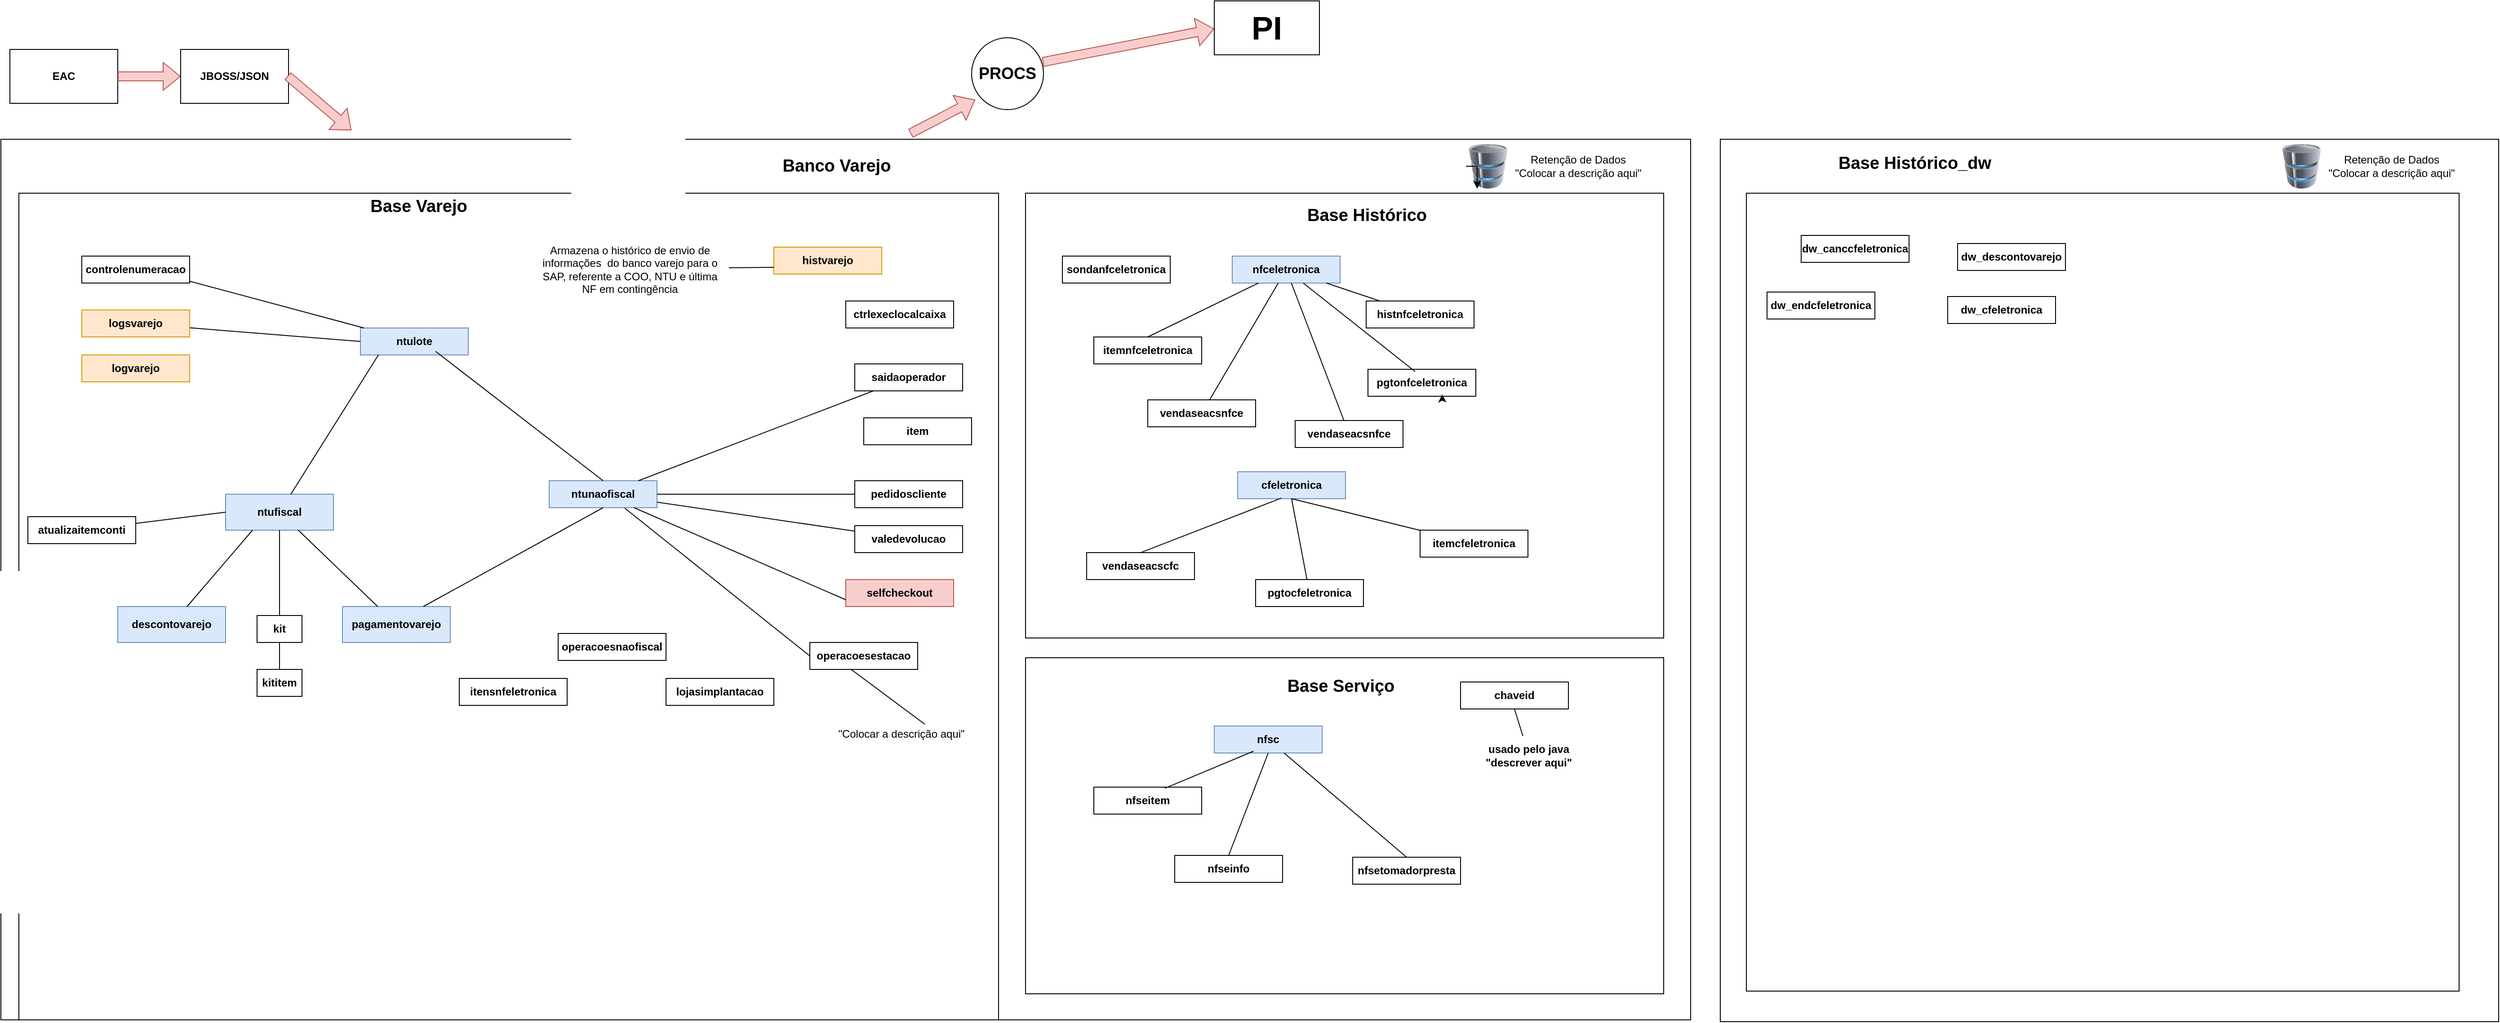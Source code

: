 <mxfile version="24.8.3">
  <diagram name="Página-1" id="FDauyTZt1tEnSKzN2Nx_">
    <mxGraphModel dx="1158" dy="628" grid="0" gridSize="10" guides="1" tooltips="1" connect="1" arrows="1" fold="1" page="1" pageScale="1" pageWidth="827" pageHeight="1169" math="0" shadow="0">
      <root>
        <mxCell id="0" />
        <mxCell id="1" parent="0" />
        <mxCell id="ISaxsZZ3wChS0lHazxAm-6" value="" style="rounded=0;whiteSpace=wrap;html=1;fontSize=18;" vertex="1" parent="1">
          <mxGeometry x="60" y="190" width="1880" height="980" as="geometry" />
        </mxCell>
        <mxCell id="ISaxsZZ3wChS0lHazxAm-1" value="&lt;b&gt;EAC&lt;/b&gt;" style="rounded=0;whiteSpace=wrap;html=1;" vertex="1" parent="1">
          <mxGeometry x="70" y="90" width="120" height="60" as="geometry" />
        </mxCell>
        <mxCell id="ISaxsZZ3wChS0lHazxAm-2" value="" style="shape=flexArrow;endArrow=classic;html=1;rounded=0;fillColor=#f8cecc;strokeColor=#b85450;" edge="1" parent="1">
          <mxGeometry width="50" height="50" relative="1" as="geometry">
            <mxPoint x="190" y="120" as="sourcePoint" />
            <mxPoint x="260" y="120" as="targetPoint" />
          </mxGeometry>
        </mxCell>
        <mxCell id="ISaxsZZ3wChS0lHazxAm-3" value="&lt;b&gt;JBOSS/JSON&lt;/b&gt;" style="rounded=0;whiteSpace=wrap;html=1;" vertex="1" parent="1">
          <mxGeometry x="260" y="90" width="120" height="60" as="geometry" />
        </mxCell>
        <mxCell id="ISaxsZZ3wChS0lHazxAm-4" value="" style="shape=flexArrow;endArrow=classic;html=1;rounded=0;fillColor=#f8cecc;strokeColor=#b85450;" edge="1" parent="1">
          <mxGeometry width="50" height="50" relative="1" as="geometry">
            <mxPoint x="379" y="119.5" as="sourcePoint" />
            <mxPoint x="450" y="180" as="targetPoint" />
          </mxGeometry>
        </mxCell>
        <mxCell id="ISaxsZZ3wChS0lHazxAm-5" value="" style="rounded=0;whiteSpace=wrap;html=1;" vertex="1" parent="1">
          <mxGeometry x="80" y="250" width="1090" height="920" as="geometry" />
        </mxCell>
        <mxCell id="ISaxsZZ3wChS0lHazxAm-7" value="&lt;b&gt;Base Varejo&lt;/b&gt;" style="text;html=1;align=center;verticalAlign=middle;whiteSpace=wrap;rounded=0;fontSize=19;" vertex="1" parent="1">
          <mxGeometry x="470" y="250" width="110" height="30" as="geometry" />
        </mxCell>
        <mxCell id="ISaxsZZ3wChS0lHazxAm-8" value="&lt;b&gt;controlenumeracao&lt;/b&gt;" style="rounded=0;whiteSpace=wrap;html=1;" vertex="1" parent="1">
          <mxGeometry x="150" y="320" width="120" height="30" as="geometry" />
        </mxCell>
        <mxCell id="ISaxsZZ3wChS0lHazxAm-9" value="&lt;b&gt;logsvarejo&lt;/b&gt;" style="rounded=0;whiteSpace=wrap;html=1;fillColor=#ffe6cc;strokeColor=#d79b00;" vertex="1" parent="1">
          <mxGeometry x="150" y="380" width="120" height="30" as="geometry" />
        </mxCell>
        <mxCell id="ISaxsZZ3wChS0lHazxAm-10" value="&lt;b&gt;logvarejo&lt;/b&gt;" style="rounded=0;whiteSpace=wrap;html=1;fillColor=#ffe6cc;strokeColor=#d79b00;" vertex="1" parent="1">
          <mxGeometry x="150" y="430" width="120" height="30" as="geometry" />
        </mxCell>
        <mxCell id="ISaxsZZ3wChS0lHazxAm-11" value="&lt;b&gt;ntulote&lt;/b&gt;" style="rounded=0;whiteSpace=wrap;html=1;fillColor=#dae8fc;strokeColor=#6c8ebf;" vertex="1" parent="1">
          <mxGeometry x="460" y="400" width="120" height="30" as="geometry" />
        </mxCell>
        <mxCell id="ISaxsZZ3wChS0lHazxAm-12" value="" style="endArrow=none;html=1;rounded=0;exitX=0;exitY=0.5;exitDx=0;exitDy=0;" edge="1" parent="1" source="ISaxsZZ3wChS0lHazxAm-11" target="ISaxsZZ3wChS0lHazxAm-9">
          <mxGeometry width="50" height="50" relative="1" as="geometry">
            <mxPoint x="520" y="420" as="sourcePoint" />
            <mxPoint x="570" y="370" as="targetPoint" />
          </mxGeometry>
        </mxCell>
        <mxCell id="ISaxsZZ3wChS0lHazxAm-13" value="" style="endArrow=none;html=1;rounded=0;" edge="1" parent="1" source="ISaxsZZ3wChS0lHazxAm-11">
          <mxGeometry width="50" height="50" relative="1" as="geometry">
            <mxPoint x="460" y="340" as="sourcePoint" />
            <mxPoint x="270" y="348" as="targetPoint" />
          </mxGeometry>
        </mxCell>
        <mxCell id="ISaxsZZ3wChS0lHazxAm-14" value="&lt;b&gt;ntufiscal&lt;/b&gt;" style="rounded=0;whiteSpace=wrap;html=1;fillColor=#dae8fc;strokeColor=#6c8ebf;" vertex="1" parent="1">
          <mxGeometry x="310" y="585" width="120" height="40" as="geometry" />
        </mxCell>
        <mxCell id="ISaxsZZ3wChS0lHazxAm-15" value="" style="endArrow=none;html=1;rounded=0;exitX=0.167;exitY=1;exitDx=0;exitDy=0;exitPerimeter=0;" edge="1" parent="1" source="ISaxsZZ3wChS0lHazxAm-11" target="ISaxsZZ3wChS0lHazxAm-14">
          <mxGeometry width="50" height="50" relative="1" as="geometry">
            <mxPoint x="470" y="425" as="sourcePoint" />
            <mxPoint x="280" y="433" as="targetPoint" />
          </mxGeometry>
        </mxCell>
        <mxCell id="ISaxsZZ3wChS0lHazxAm-16" value="&lt;b&gt;atualizaitemconti&lt;/b&gt;" style="rounded=0;whiteSpace=wrap;html=1;" vertex="1" parent="1">
          <mxGeometry x="90" y="610" width="120" height="30" as="geometry" />
        </mxCell>
        <mxCell id="ISaxsZZ3wChS0lHazxAm-18" value="" style="endArrow=none;html=1;rounded=0;exitX=0;exitY=0.5;exitDx=0;exitDy=0;" edge="1" parent="1" source="ISaxsZZ3wChS0lHazxAm-14" target="ISaxsZZ3wChS0lHazxAm-16">
          <mxGeometry width="50" height="50" relative="1" as="geometry">
            <mxPoint x="320" y="600" as="sourcePoint" />
            <mxPoint x="130" y="585" as="targetPoint" />
          </mxGeometry>
        </mxCell>
        <mxCell id="ISaxsZZ3wChS0lHazxAm-19" value="&lt;b&gt;descontovarejo&lt;/b&gt;" style="rounded=0;whiteSpace=wrap;html=1;fillColor=#dae8fc;strokeColor=#6c8ebf;" vertex="1" parent="1">
          <mxGeometry x="190" y="710" width="120" height="40" as="geometry" />
        </mxCell>
        <mxCell id="ISaxsZZ3wChS0lHazxAm-20" value="" style="endArrow=none;html=1;rounded=0;exitX=0.25;exitY=1;exitDx=0;exitDy=0;" edge="1" parent="1" source="ISaxsZZ3wChS0lHazxAm-14" target="ISaxsZZ3wChS0lHazxAm-19">
          <mxGeometry width="50" height="50" relative="1" as="geometry">
            <mxPoint x="320" y="615" as="sourcePoint" />
            <mxPoint x="220" y="628" as="targetPoint" />
          </mxGeometry>
        </mxCell>
        <mxCell id="ISaxsZZ3wChS0lHazxAm-21" value="&lt;b&gt;kit&lt;/b&gt;" style="rounded=0;whiteSpace=wrap;html=1;" vertex="1" parent="1">
          <mxGeometry x="345" y="720" width="50" height="30" as="geometry" />
        </mxCell>
        <mxCell id="ISaxsZZ3wChS0lHazxAm-22" value="" style="endArrow=none;html=1;rounded=0;" edge="1" parent="1" source="ISaxsZZ3wChS0lHazxAm-14" target="ISaxsZZ3wChS0lHazxAm-21">
          <mxGeometry width="50" height="50" relative="1" as="geometry">
            <mxPoint x="350" y="635" as="sourcePoint" />
            <mxPoint x="277" y="720" as="targetPoint" />
          </mxGeometry>
        </mxCell>
        <mxCell id="ISaxsZZ3wChS0lHazxAm-23" value="&lt;b&gt;pagamentovarejo&lt;/b&gt;" style="rounded=0;whiteSpace=wrap;html=1;fillColor=#dae8fc;strokeColor=#6c8ebf;" vertex="1" parent="1">
          <mxGeometry x="440" y="710" width="120" height="40" as="geometry" />
        </mxCell>
        <mxCell id="ISaxsZZ3wChS0lHazxAm-24" value="" style="endArrow=none;html=1;rounded=0;" edge="1" parent="1" source="ISaxsZZ3wChS0lHazxAm-14" target="ISaxsZZ3wChS0lHazxAm-23">
          <mxGeometry width="50" height="50" relative="1" as="geometry">
            <mxPoint x="380" y="635" as="sourcePoint" />
            <mxPoint x="380" y="730" as="targetPoint" />
          </mxGeometry>
        </mxCell>
        <mxCell id="ISaxsZZ3wChS0lHazxAm-26" value="&lt;b&gt;kititem&lt;/b&gt;" style="rounded=0;whiteSpace=wrap;html=1;" vertex="1" parent="1">
          <mxGeometry x="345" y="780" width="50" height="30" as="geometry" />
        </mxCell>
        <mxCell id="ISaxsZZ3wChS0lHazxAm-27" value="" style="endArrow=none;html=1;rounded=0;exitX=0.5;exitY=1;exitDx=0;exitDy=0;" edge="1" parent="1" source="ISaxsZZ3wChS0lHazxAm-21" target="ISaxsZZ3wChS0lHazxAm-26">
          <mxGeometry width="50" height="50" relative="1" as="geometry">
            <mxPoint x="420" y="725" as="sourcePoint" />
            <mxPoint x="508" y="810" as="targetPoint" />
          </mxGeometry>
        </mxCell>
        <mxCell id="ISaxsZZ3wChS0lHazxAm-29" value="&lt;b&gt;ntunaofiscal&lt;/b&gt;" style="rounded=0;whiteSpace=wrap;html=1;fillColor=#dae8fc;strokeColor=#6c8ebf;" vertex="1" parent="1">
          <mxGeometry x="670" y="570" width="120" height="30" as="geometry" />
        </mxCell>
        <mxCell id="ISaxsZZ3wChS0lHazxAm-30" value="" style="endArrow=none;html=1;rounded=0;exitX=0.697;exitY=0.867;exitDx=0;exitDy=0;exitPerimeter=0;entryX=0.5;entryY=0;entryDx=0;entryDy=0;" edge="1" parent="1" source="ISaxsZZ3wChS0lHazxAm-11" target="ISaxsZZ3wChS0lHazxAm-29">
          <mxGeometry width="50" height="50" relative="1" as="geometry">
            <mxPoint x="490" y="440" as="sourcePoint" />
            <mxPoint x="393" y="595" as="targetPoint" />
          </mxGeometry>
        </mxCell>
        <mxCell id="ISaxsZZ3wChS0lHazxAm-31" value="" style="endArrow=none;html=1;rounded=0;exitX=0.5;exitY=1;exitDx=0;exitDy=0;entryX=0.75;entryY=0;entryDx=0;entryDy=0;" edge="1" parent="1" source="ISaxsZZ3wChS0lHazxAm-29" target="ISaxsZZ3wChS0lHazxAm-23">
          <mxGeometry width="50" height="50" relative="1" as="geometry">
            <mxPoint x="401" y="635" as="sourcePoint" />
            <mxPoint x="489" y="720" as="targetPoint" />
          </mxGeometry>
        </mxCell>
        <mxCell id="ISaxsZZ3wChS0lHazxAm-33" value="&lt;b&gt;ctrlexeclocalcaixa&lt;/b&gt;" style="rounded=0;whiteSpace=wrap;html=1;" vertex="1" parent="1">
          <mxGeometry x="1000" y="370" width="120" height="30" as="geometry" />
        </mxCell>
        <mxCell id="ISaxsZZ3wChS0lHazxAm-34" value="&lt;b&gt;saidaoperador&lt;/b&gt;" style="rounded=0;whiteSpace=wrap;html=1;" vertex="1" parent="1">
          <mxGeometry x="1010" y="440" width="120" height="30" as="geometry" />
        </mxCell>
        <mxCell id="ISaxsZZ3wChS0lHazxAm-35" value="" style="endArrow=none;html=1;rounded=0;" edge="1" parent="1" source="ISaxsZZ3wChS0lHazxAm-29" target="ISaxsZZ3wChS0lHazxAm-34">
          <mxGeometry width="50" height="50" relative="1" as="geometry">
            <mxPoint x="554" y="436" as="sourcePoint" />
            <mxPoint x="740" y="580" as="targetPoint" />
          </mxGeometry>
        </mxCell>
        <mxCell id="ISaxsZZ3wChS0lHazxAm-36" value="&lt;b&gt;item&lt;/b&gt;" style="rounded=0;whiteSpace=wrap;html=1;" vertex="1" parent="1">
          <mxGeometry x="1020" y="500" width="120" height="30" as="geometry" />
        </mxCell>
        <mxCell id="ISaxsZZ3wChS0lHazxAm-37" value="&lt;b&gt;pedidoscliente&lt;/b&gt;" style="rounded=0;whiteSpace=wrap;html=1;" vertex="1" parent="1">
          <mxGeometry x="1010" y="570" width="120" height="30" as="geometry" />
        </mxCell>
        <mxCell id="ISaxsZZ3wChS0lHazxAm-38" value="" style="endArrow=none;html=1;rounded=0;" edge="1" parent="1" source="ISaxsZZ3wChS0lHazxAm-29" target="ISaxsZZ3wChS0lHazxAm-37">
          <mxGeometry width="50" height="50" relative="1" as="geometry">
            <mxPoint x="779" y="580" as="sourcePoint" />
            <mxPoint x="1041" y="480" as="targetPoint" />
          </mxGeometry>
        </mxCell>
        <mxCell id="ISaxsZZ3wChS0lHazxAm-39" value="&lt;b&gt;valedevolucao&lt;/b&gt;" style="rounded=0;whiteSpace=wrap;html=1;" vertex="1" parent="1">
          <mxGeometry x="1010" y="620" width="120" height="30" as="geometry" />
        </mxCell>
        <mxCell id="ISaxsZZ3wChS0lHazxAm-40" value="" style="endArrow=none;html=1;rounded=0;" edge="1" parent="1" source="ISaxsZZ3wChS0lHazxAm-29" target="ISaxsZZ3wChS0lHazxAm-39">
          <mxGeometry width="50" height="50" relative="1" as="geometry">
            <mxPoint x="800" y="595" as="sourcePoint" />
            <mxPoint x="1020" y="595" as="targetPoint" />
          </mxGeometry>
        </mxCell>
        <mxCell id="ISaxsZZ3wChS0lHazxAm-41" value="&lt;b&gt;selfcheckout&lt;/b&gt;" style="rounded=0;whiteSpace=wrap;html=1;fillColor=#f8cecc;strokeColor=#b85450;" vertex="1" parent="1">
          <mxGeometry x="1000" y="680" width="120" height="30" as="geometry" />
        </mxCell>
        <mxCell id="ISaxsZZ3wChS0lHazxAm-42" value="" style="endArrow=none;html=1;rounded=0;entryX=0;entryY=0.75;entryDx=0;entryDy=0;" edge="1" parent="1" source="ISaxsZZ3wChS0lHazxAm-29" target="ISaxsZZ3wChS0lHazxAm-41">
          <mxGeometry width="50" height="50" relative="1" as="geometry">
            <mxPoint x="800" y="604" as="sourcePoint" />
            <mxPoint x="1020" y="636" as="targetPoint" />
          </mxGeometry>
        </mxCell>
        <mxCell id="ISaxsZZ3wChS0lHazxAm-43" value="&lt;b&gt;operacoesestacao&lt;/b&gt;" style="rounded=0;whiteSpace=wrap;html=1;" vertex="1" parent="1">
          <mxGeometry x="960" y="750" width="120" height="30" as="geometry" />
        </mxCell>
        <mxCell id="ISaxsZZ3wChS0lHazxAm-44" value="" style="endArrow=none;html=1;rounded=0;entryX=0;entryY=0.5;entryDx=0;entryDy=0;exitX=0.701;exitY=1.016;exitDx=0;exitDy=0;exitPerimeter=0;" edge="1" parent="1" source="ISaxsZZ3wChS0lHazxAm-29" target="ISaxsZZ3wChS0lHazxAm-43">
          <mxGeometry width="50" height="50" relative="1" as="geometry">
            <mxPoint x="774" y="610" as="sourcePoint" />
            <mxPoint x="1010" y="713" as="targetPoint" />
          </mxGeometry>
        </mxCell>
        <mxCell id="ISaxsZZ3wChS0lHazxAm-45" value="&lt;b&gt;operacoesnaofiscal&lt;/b&gt;" style="rounded=0;whiteSpace=wrap;html=1;" vertex="1" parent="1">
          <mxGeometry x="680" y="740" width="120" height="30" as="geometry" />
        </mxCell>
        <mxCell id="ISaxsZZ3wChS0lHazxAm-46" value="&lt;b&gt;itensnfeletronica&lt;/b&gt;" style="rounded=0;whiteSpace=wrap;html=1;" vertex="1" parent="1">
          <mxGeometry x="570" y="790" width="120" height="30" as="geometry" />
        </mxCell>
        <mxCell id="ISaxsZZ3wChS0lHazxAm-47" value="&lt;b&gt;lojasimplantacao&lt;/b&gt;" style="rounded=0;whiteSpace=wrap;html=1;" vertex="1" parent="1">
          <mxGeometry x="800" y="790" width="120" height="30" as="geometry" />
        </mxCell>
        <mxCell id="ISaxsZZ3wChS0lHazxAm-48" value="&lt;b&gt;histvarejo&lt;/b&gt;" style="rounded=0;whiteSpace=wrap;html=1;fillColor=#ffe6cc;strokeColor=#d79b00;" vertex="1" parent="1">
          <mxGeometry x="920" y="310" width="120" height="30" as="geometry" />
        </mxCell>
        <mxCell id="ISaxsZZ3wChS0lHazxAm-49" value="" style="endArrow=none;html=1;rounded=0;entryX=0;entryY=0.75;entryDx=0;entryDy=0;" edge="1" parent="1" target="ISaxsZZ3wChS0lHazxAm-48">
          <mxGeometry width="50" height="50" relative="1" as="geometry">
            <mxPoint x="870" y="333" as="sourcePoint" />
            <mxPoint x="870" y="430" as="targetPoint" />
          </mxGeometry>
        </mxCell>
        <mxCell id="ISaxsZZ3wChS0lHazxAm-50" value="Armazena o histórico de envio de informações&amp;nbsp; do banco varejo para o SAP, referente a COO, NTU e última NF em contingência" style="text;html=1;align=center;verticalAlign=middle;whiteSpace=wrap;rounded=0;" vertex="1" parent="1">
          <mxGeometry x="660" y="295" width="200" height="80" as="geometry" />
        </mxCell>
        <mxCell id="ISaxsZZ3wChS0lHazxAm-51" value="" style="image;html=1;image=img/lib/clip_art/computers/Database_128x128.png" vertex="1" parent="1">
          <mxGeometry x="1690" y="195" width="50" height="50" as="geometry" />
        </mxCell>
        <mxCell id="ISaxsZZ3wChS0lHazxAm-52" value="Retenção de Dados&lt;div&gt;&quot;Colocar a descrição aqui&quot;&lt;/div&gt;" style="text;html=1;align=center;verticalAlign=middle;whiteSpace=wrap;rounded=0;" vertex="1" parent="1">
          <mxGeometry x="1740" y="195" width="150" height="50" as="geometry" />
        </mxCell>
        <mxCell id="ISaxsZZ3wChS0lHazxAm-53" value="" style="rounded=0;whiteSpace=wrap;html=1;" vertex="1" parent="1">
          <mxGeometry x="1200" y="250" width="710" height="495" as="geometry" />
        </mxCell>
        <mxCell id="ISaxsZZ3wChS0lHazxAm-54" value="&lt;b&gt;Banco Varejo&lt;/b&gt;" style="text;html=1;align=center;verticalAlign=middle;whiteSpace=wrap;rounded=0;fontSize=19;" vertex="1" parent="1">
          <mxGeometry x="920" y="205" width="140" height="30" as="geometry" />
        </mxCell>
        <mxCell id="ISaxsZZ3wChS0lHazxAm-56" style="edgeStyle=orthogonalEdgeStyle;rounded=0;orthogonalLoop=1;jettySize=auto;html=1;exitX=0;exitY=0.5;exitDx=0;exitDy=0;entryX=0.25;entryY=1;entryDx=0;entryDy=0;" edge="1" parent="1" source="ISaxsZZ3wChS0lHazxAm-51" target="ISaxsZZ3wChS0lHazxAm-51">
          <mxGeometry relative="1" as="geometry" />
        </mxCell>
        <mxCell id="ISaxsZZ3wChS0lHazxAm-57" value="&lt;b&gt;Base Histórico&lt;/b&gt;" style="text;html=1;align=center;verticalAlign=middle;whiteSpace=wrap;rounded=0;fontSize=19;" vertex="1" parent="1">
          <mxGeometry x="1500" y="260" width="160" height="30" as="geometry" />
        </mxCell>
        <mxCell id="ISaxsZZ3wChS0lHazxAm-58" value="&lt;b&gt;sondanfceletronica&lt;/b&gt;" style="rounded=0;whiteSpace=wrap;html=1;" vertex="1" parent="1">
          <mxGeometry x="1241" y="320" width="120" height="30" as="geometry" />
        </mxCell>
        <mxCell id="ISaxsZZ3wChS0lHazxAm-59" value="&lt;b&gt;nfceletronica&lt;/b&gt;" style="rounded=0;whiteSpace=wrap;html=1;fillColor=#dae8fc;strokeColor=#6c8ebf;" vertex="1" parent="1">
          <mxGeometry x="1430" y="320" width="120" height="30" as="geometry" />
        </mxCell>
        <mxCell id="ISaxsZZ3wChS0lHazxAm-61" value="&lt;b&gt;histnfceletronica&lt;/b&gt;" style="rounded=0;whiteSpace=wrap;html=1;" vertex="1" parent="1">
          <mxGeometry x="1579" y="370" width="120" height="30" as="geometry" />
        </mxCell>
        <mxCell id="ISaxsZZ3wChS0lHazxAm-62" value="&lt;b&gt;itemnfceletronica&lt;/b&gt;" style="rounded=0;whiteSpace=wrap;html=1;" vertex="1" parent="1">
          <mxGeometry x="1276" y="410" width="120" height="30" as="geometry" />
        </mxCell>
        <mxCell id="ISaxsZZ3wChS0lHazxAm-63" value="" style="endArrow=none;html=1;rounded=0;exitX=0.5;exitY=0;exitDx=0;exitDy=0;" edge="1" parent="1" source="ISaxsZZ3wChS0lHazxAm-62" target="ISaxsZZ3wChS0lHazxAm-59">
          <mxGeometry width="50" height="50" relative="1" as="geometry">
            <mxPoint x="1343" y="503" as="sourcePoint" />
            <mxPoint x="1605" y="403" as="targetPoint" />
          </mxGeometry>
        </mxCell>
        <mxCell id="ISaxsZZ3wChS0lHazxAm-64" value="&lt;b&gt;vendaseacsnfce&lt;/b&gt;" style="rounded=0;whiteSpace=wrap;html=1;" vertex="1" parent="1">
          <mxGeometry x="1336" y="480" width="120" height="30" as="geometry" />
        </mxCell>
        <mxCell id="ISaxsZZ3wChS0lHazxAm-65" value="" style="endArrow=none;html=1;rounded=0;" edge="1" parent="1" source="ISaxsZZ3wChS0lHazxAm-61" target="ISaxsZZ3wChS0lHazxAm-59">
          <mxGeometry width="50" height="50" relative="1" as="geometry">
            <mxPoint x="1346" y="420" as="sourcePoint" />
            <mxPoint x="1469" y="360" as="targetPoint" />
          </mxGeometry>
        </mxCell>
        <mxCell id="ISaxsZZ3wChS0lHazxAm-66" value="&lt;b&gt;pgtonfceletronica&lt;/b&gt;" style="rounded=0;whiteSpace=wrap;html=1;" vertex="1" parent="1">
          <mxGeometry x="1581" y="446" width="120" height="30" as="geometry" />
        </mxCell>
        <mxCell id="ISaxsZZ3wChS0lHazxAm-67" value="" style="endArrow=none;html=1;rounded=0;exitX=0.437;exitY=0.082;exitDx=0;exitDy=0;exitPerimeter=0;" edge="1" parent="1" source="ISaxsZZ3wChS0lHazxAm-66" target="ISaxsZZ3wChS0lHazxAm-59">
          <mxGeometry width="50" height="50" relative="1" as="geometry">
            <mxPoint x="1604" y="380" as="sourcePoint" />
            <mxPoint x="1545" y="360" as="targetPoint" />
          </mxGeometry>
        </mxCell>
        <mxCell id="ISaxsZZ3wChS0lHazxAm-68" style="edgeStyle=orthogonalEdgeStyle;rounded=0;orthogonalLoop=1;jettySize=auto;html=1;exitX=0.75;exitY=1;exitDx=0;exitDy=0;entryX=0.688;entryY=0.929;entryDx=0;entryDy=0;entryPerimeter=0;" edge="1" parent="1" source="ISaxsZZ3wChS0lHazxAm-66" target="ISaxsZZ3wChS0lHazxAm-66">
          <mxGeometry relative="1" as="geometry" />
        </mxCell>
        <mxCell id="ISaxsZZ3wChS0lHazxAm-69" value="" style="endArrow=none;html=1;rounded=0;" edge="1" parent="1" source="ISaxsZZ3wChS0lHazxAm-64" target="ISaxsZZ3wChS0lHazxAm-59">
          <mxGeometry width="50" height="50" relative="1" as="geometry">
            <mxPoint x="1643" y="458" as="sourcePoint" />
            <mxPoint x="1519" y="360" as="targetPoint" />
          </mxGeometry>
        </mxCell>
        <mxCell id="ISaxsZZ3wChS0lHazxAm-70" value="&lt;b&gt;vendaseacsnfce&lt;/b&gt;" style="rounded=0;whiteSpace=wrap;html=1;" vertex="1" parent="1">
          <mxGeometry x="1500" y="503" width="120" height="30" as="geometry" />
        </mxCell>
        <mxCell id="ISaxsZZ3wChS0lHazxAm-71" value="" style="endArrow=none;html=1;rounded=0;" edge="1" parent="1" source="ISaxsZZ3wChS0lHazxAm-70" target="ISaxsZZ3wChS0lHazxAm-59">
          <mxGeometry width="50" height="50" relative="1" as="geometry">
            <mxPoint x="1415" y="490" as="sourcePoint" />
            <mxPoint x="1491" y="360" as="targetPoint" />
          </mxGeometry>
        </mxCell>
        <mxCell id="ISaxsZZ3wChS0lHazxAm-72" value="&lt;b&gt;cfeletronica&lt;/b&gt;" style="rounded=0;whiteSpace=wrap;html=1;fillColor=#dae8fc;strokeColor=#6c8ebf;" vertex="1" parent="1">
          <mxGeometry x="1436" y="560" width="120" height="30" as="geometry" />
        </mxCell>
        <mxCell id="ISaxsZZ3wChS0lHazxAm-73" value="&lt;b&gt;vendaseacscfc&lt;/b&gt;" style="rounded=0;whiteSpace=wrap;html=1;" vertex="1" parent="1">
          <mxGeometry x="1268" y="650" width="120" height="30" as="geometry" />
        </mxCell>
        <mxCell id="ISaxsZZ3wChS0lHazxAm-74" value="&lt;b&gt;pgtocfeletronica&lt;/b&gt;" style="rounded=0;whiteSpace=wrap;html=1;" vertex="1" parent="1">
          <mxGeometry x="1456" y="680" width="120" height="30" as="geometry" />
        </mxCell>
        <mxCell id="ISaxsZZ3wChS0lHazxAm-75" value="&lt;b&gt;itemcfeletronica&lt;/b&gt;" style="rounded=0;whiteSpace=wrap;html=1;" vertex="1" parent="1">
          <mxGeometry x="1639" y="625" width="120" height="30" as="geometry" />
        </mxCell>
        <mxCell id="ISaxsZZ3wChS0lHazxAm-76" value="" style="endArrow=none;html=1;rounded=0;entryX=0.5;entryY=1;entryDx=0;entryDy=0;" edge="1" parent="1" source="ISaxsZZ3wChS0lHazxAm-75" target="ISaxsZZ3wChS0lHazxAm-72">
          <mxGeometry width="50" height="50" relative="1" as="geometry">
            <mxPoint x="1562" y="741.5" as="sourcePoint" />
            <mxPoint x="1504" y="588.5" as="targetPoint" />
          </mxGeometry>
        </mxCell>
        <mxCell id="ISaxsZZ3wChS0lHazxAm-77" value="" style="endArrow=none;html=1;rounded=0;entryX=0.405;entryY=0.978;entryDx=0;entryDy=0;exitX=0.5;exitY=0;exitDx=0;exitDy=0;entryPerimeter=0;" edge="1" parent="1" source="ISaxsZZ3wChS0lHazxAm-73" target="ISaxsZZ3wChS0lHazxAm-72">
          <mxGeometry width="50" height="50" relative="1" as="geometry">
            <mxPoint x="1649" y="635" as="sourcePoint" />
            <mxPoint x="1506" y="600" as="targetPoint" />
          </mxGeometry>
        </mxCell>
        <mxCell id="ISaxsZZ3wChS0lHazxAm-78" value="" style="endArrow=none;html=1;rounded=0;entryX=0.5;entryY=1;entryDx=0;entryDy=0;" edge="1" parent="1" source="ISaxsZZ3wChS0lHazxAm-74" target="ISaxsZZ3wChS0lHazxAm-72">
          <mxGeometry width="50" height="50" relative="1" as="geometry">
            <mxPoint x="1338" y="660" as="sourcePoint" />
            <mxPoint x="1495" y="599" as="targetPoint" />
          </mxGeometry>
        </mxCell>
        <mxCell id="ISaxsZZ3wChS0lHazxAm-79" value="" style="rounded=0;whiteSpace=wrap;html=1;" vertex="1" parent="1">
          <mxGeometry x="1200" y="767" width="710" height="374" as="geometry" />
        </mxCell>
        <mxCell id="ISaxsZZ3wChS0lHazxAm-80" value="&lt;b&gt;Base Serviço&lt;/b&gt;" style="text;html=1;align=center;verticalAlign=middle;whiteSpace=wrap;rounded=0;fontSize=19;" vertex="1" parent="1">
          <mxGeometry x="1471" y="784" width="160" height="30" as="geometry" />
        </mxCell>
        <mxCell id="ISaxsZZ3wChS0lHazxAm-81" value="&lt;b&gt;nfsc&lt;/b&gt;" style="rounded=0;whiteSpace=wrap;html=1;fillColor=#dae8fc;strokeColor=#6c8ebf;" vertex="1" parent="1">
          <mxGeometry x="1410" y="843" width="120" height="30" as="geometry" />
        </mxCell>
        <mxCell id="ISaxsZZ3wChS0lHazxAm-82" value="&lt;b&gt;nfseitem&lt;/b&gt;" style="rounded=0;whiteSpace=wrap;html=1;" vertex="1" parent="1">
          <mxGeometry x="1276" y="911" width="120" height="30" as="geometry" />
        </mxCell>
        <mxCell id="ISaxsZZ3wChS0lHazxAm-83" value="&lt;b&gt;nfseinfo&lt;/b&gt;" style="rounded=0;whiteSpace=wrap;html=1;" vertex="1" parent="1">
          <mxGeometry x="1366" y="987" width="120" height="30" as="geometry" />
        </mxCell>
        <mxCell id="ISaxsZZ3wChS0lHazxAm-84" value="" style="endArrow=none;html=1;rounded=0;entryX=0.364;entryY=0.933;entryDx=0;entryDy=0;exitX=0.658;exitY=0.044;exitDx=0;exitDy=0;exitPerimeter=0;entryPerimeter=0;" edge="1" parent="1" source="ISaxsZZ3wChS0lHazxAm-82" target="ISaxsZZ3wChS0lHazxAm-81">
          <mxGeometry width="50" height="50" relative="1" as="geometry">
            <mxPoint x="1523" y="690" as="sourcePoint" />
            <mxPoint x="1506" y="600" as="targetPoint" />
          </mxGeometry>
        </mxCell>
        <mxCell id="ISaxsZZ3wChS0lHazxAm-85" value="" style="endArrow=none;html=1;rounded=0;entryX=0.5;entryY=1;entryDx=0;entryDy=0;exitX=0.5;exitY=0;exitDx=0;exitDy=0;" edge="1" parent="1" source="ISaxsZZ3wChS0lHazxAm-83" target="ISaxsZZ3wChS0lHazxAm-81">
          <mxGeometry width="50" height="50" relative="1" as="geometry">
            <mxPoint x="1365" y="922" as="sourcePoint" />
            <mxPoint x="1464" y="881" as="targetPoint" />
          </mxGeometry>
        </mxCell>
        <mxCell id="ISaxsZZ3wChS0lHazxAm-86" value="&lt;b&gt;nfsetomadorpresta&lt;/b&gt;" style="rounded=0;whiteSpace=wrap;html=1;" vertex="1" parent="1">
          <mxGeometry x="1564" y="989" width="120" height="30" as="geometry" />
        </mxCell>
        <mxCell id="ISaxsZZ3wChS0lHazxAm-88" value="" style="endArrow=none;html=1;rounded=0;exitX=0.5;exitY=0;exitDx=0;exitDy=0;" edge="1" parent="1" source="ISaxsZZ3wChS0lHazxAm-86" target="ISaxsZZ3wChS0lHazxAm-81">
          <mxGeometry width="50" height="50" relative="1" as="geometry">
            <mxPoint x="1436" y="997" as="sourcePoint" />
            <mxPoint x="1480" y="883" as="targetPoint" />
          </mxGeometry>
        </mxCell>
        <mxCell id="ISaxsZZ3wChS0lHazxAm-89" value="&lt;b&gt;chaveid&lt;/b&gt;" style="rounded=0;whiteSpace=wrap;html=1;" vertex="1" parent="1">
          <mxGeometry x="1684" y="794" width="120" height="30" as="geometry" />
        </mxCell>
        <mxCell id="ISaxsZZ3wChS0lHazxAm-91" value="&lt;b&gt;usado pelo java &quot;descrever aqui&quot;&lt;/b&gt;" style="text;html=1;align=center;verticalAlign=middle;whiteSpace=wrap;rounded=0;" vertex="1" parent="1">
          <mxGeometry x="1690" y="854" width="140" height="43" as="geometry" />
        </mxCell>
        <mxCell id="ISaxsZZ3wChS0lHazxAm-93" value="" style="endArrow=none;html=1;rounded=0;entryX=0.5;entryY=1;entryDx=0;entryDy=0;" edge="1" parent="1" source="ISaxsZZ3wChS0lHazxAm-91" target="ISaxsZZ3wChS0lHazxAm-89">
          <mxGeometry width="50" height="50" relative="1" as="geometry">
            <mxPoint x="1634" y="999" as="sourcePoint" />
            <mxPoint x="1498" y="883" as="targetPoint" />
          </mxGeometry>
        </mxCell>
        <mxCell id="ISaxsZZ3wChS0lHazxAm-94" value="" style="shape=flexArrow;endArrow=classic;html=1;rounded=0;fillColor=#f8cecc;strokeColor=#b85450;" edge="1" parent="1">
          <mxGeometry width="50" height="50" relative="1" as="geometry">
            <mxPoint x="1072" y="183.5" as="sourcePoint" />
            <mxPoint x="1144" y="146" as="targetPoint" />
          </mxGeometry>
        </mxCell>
        <mxCell id="ISaxsZZ3wChS0lHazxAm-95" value="&lt;span style=&quot;font-size: 18px;&quot;&gt;PROCS&lt;/span&gt;" style="ellipse;whiteSpace=wrap;html=1;aspect=fixed;fontStyle=1;fontSize=18;" vertex="1" parent="1">
          <mxGeometry x="1140" y="77" width="80" height="80" as="geometry" />
        </mxCell>
        <mxCell id="ISaxsZZ3wChS0lHazxAm-96" value="" style="shape=flexArrow;endArrow=classic;html=1;rounded=0;fillColor=#f8cecc;strokeColor=#b85450;" edge="1" parent="1">
          <mxGeometry width="50" height="50" relative="1" as="geometry">
            <mxPoint x="1219" y="104" as="sourcePoint" />
            <mxPoint x="1410" y="67" as="targetPoint" />
          </mxGeometry>
        </mxCell>
        <mxCell id="ISaxsZZ3wChS0lHazxAm-97" value="&lt;font style=&quot;font-size: 36px;&quot;&gt;PI&lt;/font&gt;" style="rounded=0;whiteSpace=wrap;html=1;fontSize=36;fontStyle=1" vertex="1" parent="1">
          <mxGeometry x="1410" y="36" width="117" height="60" as="geometry" />
        </mxCell>
        <mxCell id="ISaxsZZ3wChS0lHazxAm-98" value="" style="endArrow=none;html=1;rounded=0;exitX=0.701;exitY=1.016;exitDx=0;exitDy=0;exitPerimeter=0;" edge="1" parent="1">
          <mxGeometry width="50" height="50" relative="1" as="geometry">
            <mxPoint x="1006" y="780" as="sourcePoint" />
            <mxPoint x="1088" y="841" as="targetPoint" />
          </mxGeometry>
        </mxCell>
        <mxCell id="ISaxsZZ3wChS0lHazxAm-99" value="&quot;Colocar a descrição aqui&quot;" style="text;html=1;align=center;verticalAlign=middle;whiteSpace=wrap;rounded=0;" vertex="1" parent="1">
          <mxGeometry x="962" y="838" width="200" height="28" as="geometry" />
        </mxCell>
        <mxCell id="ISaxsZZ3wChS0lHazxAm-100" value="" style="rounded=0;whiteSpace=wrap;html=1;" vertex="1" parent="1">
          <mxGeometry x="1973" y="190" width="866" height="982" as="geometry" />
        </mxCell>
        <mxCell id="ISaxsZZ3wChS0lHazxAm-101" value="" style="rounded=0;whiteSpace=wrap;html=1;" vertex="1" parent="1">
          <mxGeometry x="2002" y="250" width="793" height="888" as="geometry" />
        </mxCell>
        <mxCell id="ISaxsZZ3wChS0lHazxAm-102" value="&lt;b&gt;Base Histórico_dw&lt;/b&gt;" style="text;html=1;align=center;verticalAlign=middle;whiteSpace=wrap;rounded=0;fontSize=19;" vertex="1" parent="1">
          <mxGeometry x="2102" y="202" width="175" height="30" as="geometry" />
        </mxCell>
        <mxCell id="ISaxsZZ3wChS0lHazxAm-103" value="" style="image;html=1;image=img/lib/clip_art/computers/Database_128x128.png" vertex="1" parent="1">
          <mxGeometry x="2595" y="195" width="50" height="50" as="geometry" />
        </mxCell>
        <mxCell id="ISaxsZZ3wChS0lHazxAm-104" value="Retenção de Dados&lt;div&gt;&quot;Colocar a descrição aqui&quot;&lt;/div&gt;" style="text;html=1;align=center;verticalAlign=middle;whiteSpace=wrap;rounded=0;" vertex="1" parent="1">
          <mxGeometry x="2645" y="195" width="150" height="50" as="geometry" />
        </mxCell>
        <mxCell id="ISaxsZZ3wChS0lHazxAm-105" value="&lt;b&gt;dw_canccfeletronica&lt;/b&gt;" style="rounded=0;whiteSpace=wrap;html=1;" vertex="1" parent="1">
          <mxGeometry x="2063" y="297" width="120" height="30" as="geometry" />
        </mxCell>
        <mxCell id="ISaxsZZ3wChS0lHazxAm-106" value="&lt;b&gt;dw_descontovarejo&lt;/b&gt;" style="rounded=0;whiteSpace=wrap;html=1;" vertex="1" parent="1">
          <mxGeometry x="2237" y="306" width="120" height="30" as="geometry" />
        </mxCell>
        <mxCell id="ISaxsZZ3wChS0lHazxAm-107" value="&lt;b&gt;dw_endcfeletronica&lt;/b&gt;" style="rounded=0;whiteSpace=wrap;html=1;" vertex="1" parent="1">
          <mxGeometry x="2025" y="360" width="120" height="30" as="geometry" />
        </mxCell>
        <mxCell id="ISaxsZZ3wChS0lHazxAm-108" value="&lt;b&gt;dw_cfeletronica&lt;/b&gt;" style="rounded=0;whiteSpace=wrap;html=1;" vertex="1" parent="1">
          <mxGeometry x="2226" y="365" width="120" height="30" as="geometry" />
        </mxCell>
      </root>
    </mxGraphModel>
  </diagram>
</mxfile>
